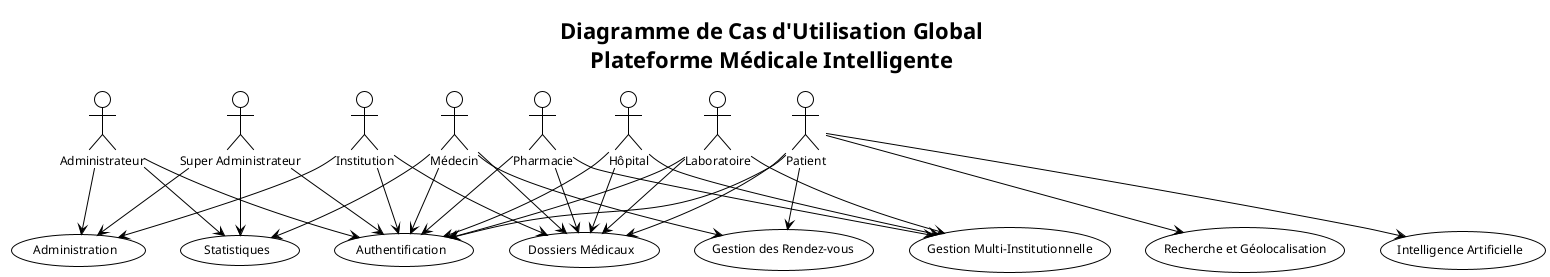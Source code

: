 @startuml Global_UseCase_Diagram
!theme plain
skinparam usecase {
    BackgroundColor White
    BorderColor Black
    FontSize 12
}
skinparam actor {
    BackgroundColor White
    BorderColor Black
    FontSize 12
}
skinparam direction top to bottom

title Diagramme de Cas d'Utilisation Global\nPlateforme Médicale Intelligente

' Acteurs
actor "Patient" as Patient
actor "Médecin" as Medecin
actor "Administrateur" as Admin
actor "Super Administrateur" as SuperAdmin
actor "Institution" as Institution
actor "Pharmacie" as Pharmacy
actor "Hôpital" as Hospital
actor "Laboratoire" as Laboratory

' Cas d'utilisation principaux
usecase "Authentification" as UC_Auth
usecase "Gestion des Rendez-vous" as UC_Appointments
usecase "Dossiers Médicaux" as UC_MedicalRecords
usecase "Recherche et Géolocalisation" as UC_Search
usecase "Intelligence Artificielle" as UC_AI
usecase "Gestion Multi-Institutionnelle" as UC_MultiInstitution
usecase "Administration" as UC_Administration
usecase "Statistiques" as UC_Statistics

' Relations Patient
Patient --> UC_Auth
Patient --> UC_Appointments
Patient --> UC_MedicalRecords
Patient --> UC_Search
Patient --> UC_AI

' Relations Médecin
Medecin --> UC_Auth
Medecin --> UC_Appointments
Medecin --> UC_MedicalRecords
Medecin --> UC_Statistics

' Relations Administrateur
Admin --> UC_Auth
Admin --> UC_Administration
Admin --> UC_Statistics

' Relations Super Administrateur
SuperAdmin --> UC_Auth
SuperAdmin --> UC_Administration
SuperAdmin --> UC_Statistics

' Relations Institution
Institution --> UC_Auth
Institution --> UC_MedicalRecords
Institution --> UC_Administration

' Relations Pharmacie
Pharmacy --> UC_Auth
Pharmacy --> UC_MedicalRecords
Pharmacy --> UC_MultiInstitution

' Relations Hôpital
Hospital --> UC_Auth
Hospital --> UC_MedicalRecords
Hospital --> UC_MultiInstitution

' Relations Laboratoire
Laboratory --> UC_Auth
Laboratory --> UC_MedicalRecords
Laboratory --> UC_MultiInstitution

@enduml 
